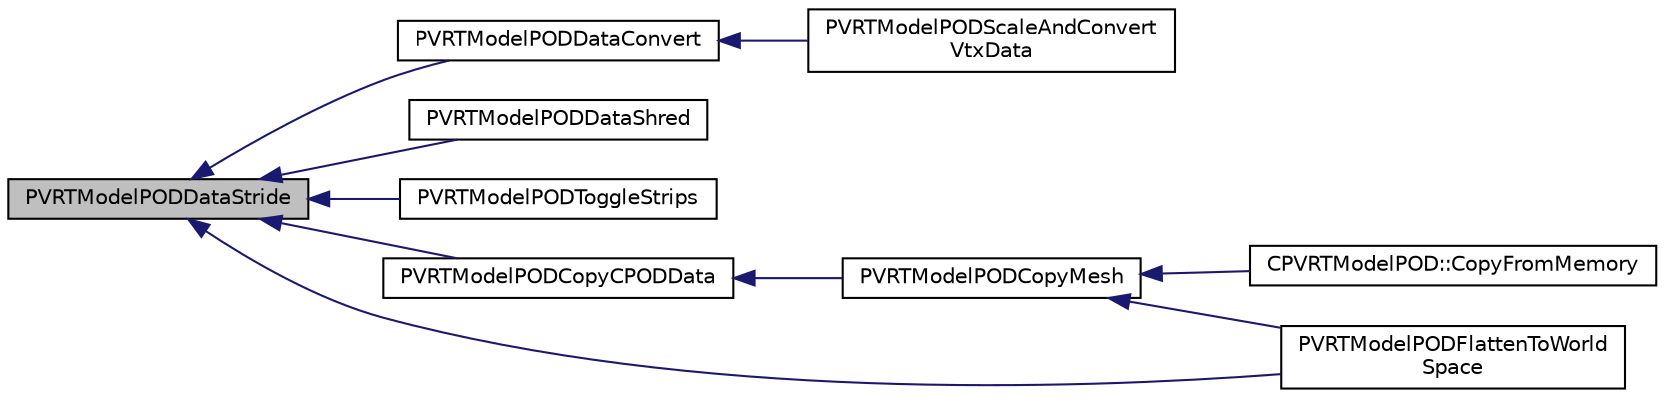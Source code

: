 digraph "PVRTModelPODDataStride"
{
  edge [fontname="Helvetica",fontsize="10",labelfontname="Helvetica",labelfontsize="10"];
  node [fontname="Helvetica",fontsize="10",shape=record];
  rankdir="LR";
  Node1 [label="PVRTModelPODDataStride",height=0.2,width=0.4,color="black", fillcolor="grey75", style="filled", fontcolor="black"];
  Node1 -> Node2 [dir="back",color="midnightblue",fontsize="10",style="solid",fontname="Helvetica"];
  Node2 [label="PVRTModelPODDataConvert",height=0.2,width=0.4,color="black", fillcolor="white", style="filled",URL="$_p_v_r_t_model_p_o_d_8h.html#adfd30b48777182094af212a5c1ebee45"];
  Node2 -> Node3 [dir="back",color="midnightblue",fontsize="10",style="solid",fontname="Helvetica"];
  Node3 [label="PVRTModelPODScaleAndConvert\lVtxData",height=0.2,width=0.4,color="black", fillcolor="white", style="filled",URL="$_p_v_r_t_model_p_o_d_8h.html#af20fe002907f6754694ec5d04ff2237d"];
  Node1 -> Node4 [dir="back",color="midnightblue",fontsize="10",style="solid",fontname="Helvetica"];
  Node4 [label="PVRTModelPODDataShred",height=0.2,width=0.4,color="black", fillcolor="white", style="filled",URL="$_p_v_r_t_model_p_o_d_8h.html#a4bd5141d2fedb80acc1a906cfe3db121"];
  Node1 -> Node5 [dir="back",color="midnightblue",fontsize="10",style="solid",fontname="Helvetica"];
  Node5 [label="PVRTModelPODToggleStrips",height=0.2,width=0.4,color="black", fillcolor="white", style="filled",URL="$_p_v_r_t_model_p_o_d_8h.html#a9c23c383a5d242b71146b83613f503cf"];
  Node1 -> Node6 [dir="back",color="midnightblue",fontsize="10",style="solid",fontname="Helvetica"];
  Node6 [label="PVRTModelPODCopyCPODData",height=0.2,width=0.4,color="black", fillcolor="white", style="filled",URL="$_p_v_r_t_model_p_o_d_8h.html#a078000003606c119f6e9efdd21b5a68d"];
  Node6 -> Node7 [dir="back",color="midnightblue",fontsize="10",style="solid",fontname="Helvetica"];
  Node7 [label="PVRTModelPODCopyMesh",height=0.2,width=0.4,color="black", fillcolor="white", style="filled",URL="$_p_v_r_t_model_p_o_d_8h.html#aaf84be3da8f92a37ea4d3a573a3b8a3c"];
  Node7 -> Node8 [dir="back",color="midnightblue",fontsize="10",style="solid",fontname="Helvetica"];
  Node8 [label="CPVRTModelPOD::CopyFromMemory",height=0.2,width=0.4,color="black", fillcolor="white", style="filled",URL="$class_c_p_v_r_t_model_p_o_d.html#af8b1b565dbe71e343fd36828772015fa",tooltip="Copies the scene data from the supplied data structure. Use when loading from .H files where you want..."];
  Node7 -> Node9 [dir="back",color="midnightblue",fontsize="10",style="solid",fontname="Helvetica"];
  Node9 [label="PVRTModelPODFlattenToWorld\lSpace",height=0.2,width=0.4,color="black", fillcolor="white", style="filled",URL="$_p_v_r_t_model_p_o_d_8h.html#a28d7bc51f67815c37f900645f1affc8c"];
  Node1 -> Node9 [dir="back",color="midnightblue",fontsize="10",style="solid",fontname="Helvetica"];
}
